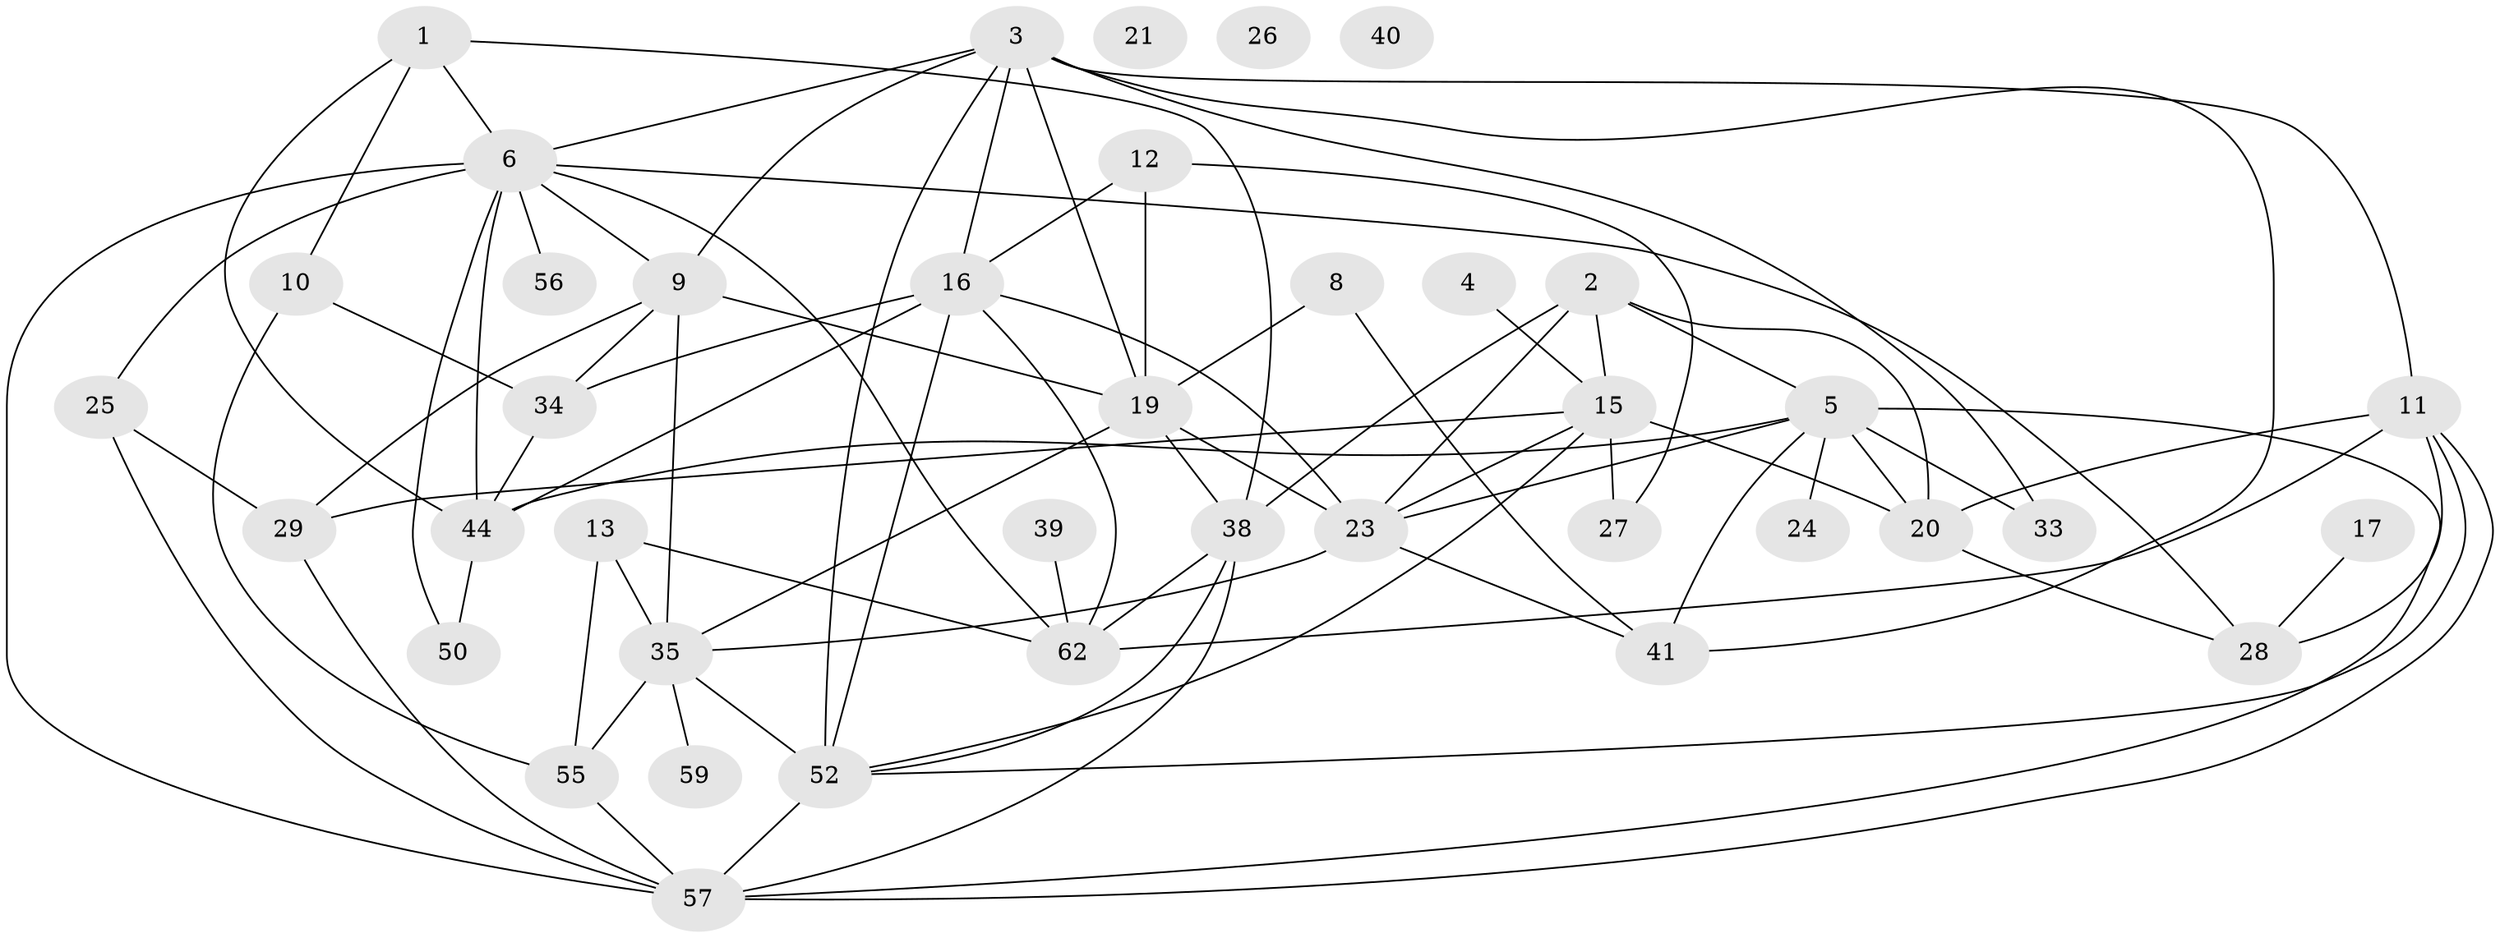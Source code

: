 // original degree distribution, {2: 0.1774193548387097, 3: 0.1935483870967742, 4: 0.1774193548387097, 1: 0.11290322580645161, 5: 0.14516129032258066, 6: 0.08064516129032258, 7: 0.06451612903225806, 0: 0.04838709677419355}
// Generated by graph-tools (version 1.1) at 2025/41/03/06/25 10:41:22]
// undirected, 40 vertices, 83 edges
graph export_dot {
graph [start="1"]
  node [color=gray90,style=filled];
  1 [super="+42"];
  2 [super="+18"];
  3 [super="+36"];
  4;
  5 [super="+22"];
  6 [super="+7"];
  8;
  9 [super="+14"];
  10 [super="+48"];
  11 [super="+51"];
  12 [super="+31"];
  13;
  15 [super="+30"];
  16 [super="+46"];
  17;
  19 [super="+32"];
  20 [super="+47"];
  21;
  23 [super="+49"];
  24;
  25;
  26;
  27;
  28 [super="+54"];
  29 [super="+43"];
  33;
  34;
  35 [super="+37"];
  38 [super="+58"];
  39;
  40;
  41 [super="+45"];
  44 [super="+53"];
  50 [super="+61"];
  52;
  55;
  56;
  57 [super="+60"];
  59;
  62;
  1 -- 44;
  1 -- 10;
  1 -- 38;
  1 -- 6;
  2 -- 20;
  2 -- 15;
  2 -- 5;
  2 -- 38;
  2 -- 23;
  3 -- 9;
  3 -- 16;
  3 -- 41;
  3 -- 33;
  3 -- 19;
  3 -- 52;
  3 -- 6;
  3 -- 11;
  4 -- 15;
  5 -- 24;
  5 -- 33;
  5 -- 41;
  5 -- 20;
  5 -- 57;
  5 -- 44;
  5 -- 23;
  6 -- 25;
  6 -- 56;
  6 -- 62;
  6 -- 9;
  6 -- 44;
  6 -- 28;
  6 -- 50;
  6 -- 57;
  8 -- 19;
  8 -- 41;
  9 -- 29;
  9 -- 35 [weight=2];
  9 -- 34;
  9 -- 19;
  10 -- 34;
  10 -- 55;
  11 -- 62;
  11 -- 52;
  11 -- 57;
  11 -- 28;
  11 -- 20;
  12 -- 16;
  12 -- 19;
  12 -- 27;
  13 -- 35;
  13 -- 55;
  13 -- 62;
  15 -- 20;
  15 -- 23;
  15 -- 52;
  15 -- 27;
  15 -- 29;
  16 -- 34;
  16 -- 44;
  16 -- 52;
  16 -- 62;
  16 -- 23;
  17 -- 28;
  19 -- 35;
  19 -- 38;
  19 -- 23;
  20 -- 28;
  23 -- 41;
  23 -- 35;
  25 -- 29;
  25 -- 57;
  29 -- 57;
  34 -- 44;
  35 -- 52;
  35 -- 55;
  35 -- 59;
  38 -- 62;
  38 -- 52;
  38 -- 57;
  39 -- 62;
  44 -- 50;
  52 -- 57;
  55 -- 57;
}

